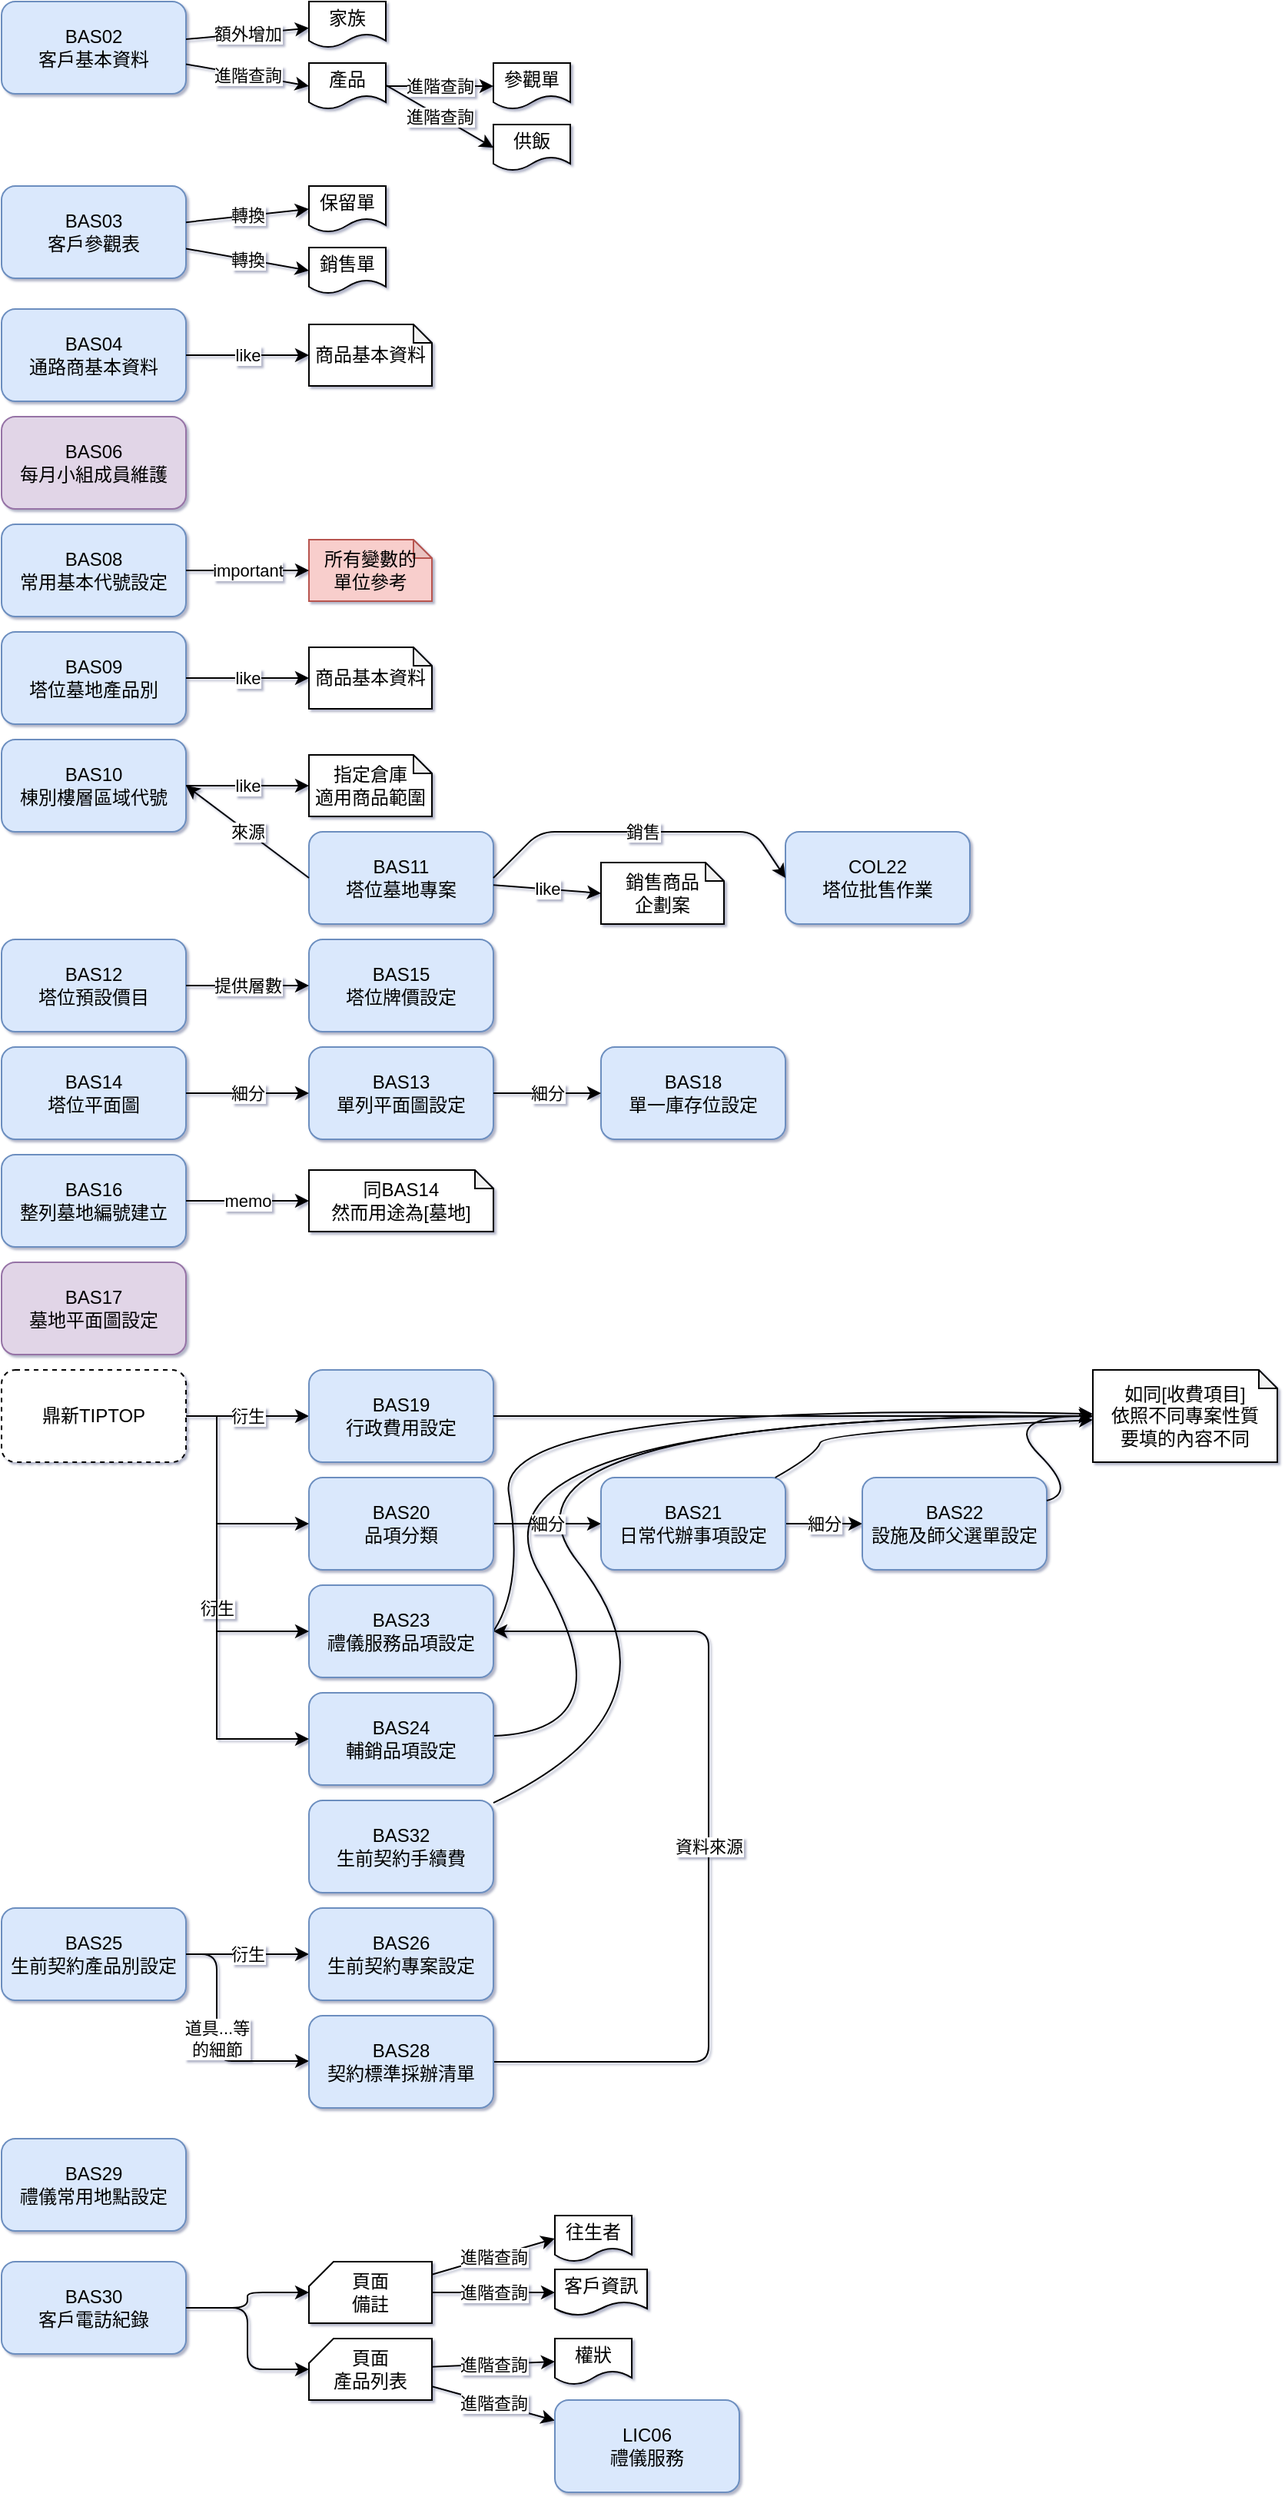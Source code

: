 <mxfile version="12.2.6" type="google" pages="1"><diagram name="全景" id="97916047-d0de-89f5-080d-49f4d83e522f"><mxGraphModel dx="1173" dy="683" grid="1" gridSize="10" guides="1" tooltips="1" connect="1" arrows="1" fold="1" page="1" pageScale="1.5" pageWidth="1169" pageHeight="827" background="#ffffff" math="0" shadow="1"><root><mxCell id="0"/><mxCell id="1" parent="0"/><mxCell id="kaCg5KK0o6Km5izA1NqE-78" value="資料來源" style="edgeStyle=orthogonalEdgeStyle;rounded=1;orthogonalLoop=1;jettySize=auto;html=1;labelBackgroundColor=#ffffff;" parent="1" source="kaCg5KK0o6Km5izA1NqE-73" target="kaCg5KK0o6Km5izA1NqE-48" edge="1"><mxGeometry relative="1" as="geometry"><mxPoint x="410" y="1380" as="targetPoint"/><Array as="points"><mxPoint x="470" y="1380"/><mxPoint x="470" y="1100"/></Array></mxGeometry></mxCell><mxCell id="kaCg5KK0o6Km5izA1NqE-71" value="" style="curved=1;endArrow=classic;html=1;labelBackgroundColor=#ffffff;exitX=1;exitY=0.5;exitDx=0;exitDy=0;" parent="1" source="kaCg5KK0o6Km5izA1NqE-48" target="kaCg5KK0o6Km5izA1NqE-64" edge="1"><mxGeometry width="50" height="50" relative="1" as="geometry"><mxPoint x="410" y="1125" as="sourcePoint"/><mxPoint x="460" y="1075" as="targetPoint"/><Array as="points"><mxPoint x="350" y="1070"/><mxPoint x="330" y="950"/></Array></mxGeometry></mxCell><mxCell id="kaCg5KK0o6Km5izA1NqE-72" value="" style="curved=1;endArrow=classic;html=1;labelBackgroundColor=#ffffff;" parent="1" source="kaCg5KK0o6Km5izA1NqE-49" target="kaCg5KK0o6Km5izA1NqE-64" edge="1"><mxGeometry width="50" height="50" relative="1" as="geometry"><mxPoint x="375" y="1165" as="sourcePoint"/><mxPoint x="425" y="1115" as="targetPoint"/><Array as="points"><mxPoint x="420" y="1165"/><mxPoint x="300" y="960"/></Array></mxGeometry></mxCell><mxCell id="kaCg5KK0o6Km5izA1NqE-67" value="" style="curved=1;endArrow=classic;html=1;labelBackgroundColor=#ffffff;" parent="1" source="kaCg5KK0o6Km5izA1NqE-50" target="kaCg5KK0o6Km5izA1NqE-64" edge="1"><mxGeometry width="50" height="50" relative="1" as="geometry"><mxPoint x="410" y="1150" as="sourcePoint"/><mxPoint x="460" y="1100" as="targetPoint"/><Array as="points"><mxPoint x="460" y="1150"/><mxPoint x="310" y="960"/></Array></mxGeometry></mxCell><mxCell id="dsDzkIOEmAnVt4e4T3IV-55" value="BAS02&lt;br&gt;客戶基本資料" style="rounded=1;whiteSpace=wrap;html=1;fillColor=#dae8fc;strokeColor=#6c8ebf;" parent="1" vertex="1"><mxGeometry x="10" y="40" width="120" height="60" as="geometry"/></mxCell><mxCell id="kaCg5KK0o6Km5izA1NqE-1" value="家族" style="shape=document;whiteSpace=wrap;html=1;boundedLbl=1;" parent="1" vertex="1"><mxGeometry x="210" y="40" width="50" height="30" as="geometry"/></mxCell><mxCell id="kaCg5KK0o6Km5izA1NqE-2" value="產品" style="shape=document;whiteSpace=wrap;html=1;boundedLbl=1;" parent="1" vertex="1"><mxGeometry x="210" y="80" width="50" height="30" as="geometry"/></mxCell><mxCell id="kaCg5KK0o6Km5izA1NqE-3" value="額外增加" style="endArrow=classic;html=1;" parent="1" source="dsDzkIOEmAnVt4e4T3IV-55" target="kaCg5KK0o6Km5izA1NqE-1" edge="1"><mxGeometry width="50" height="50" relative="1" as="geometry"><mxPoint x="120" y="120" as="sourcePoint"/><mxPoint x="170" y="70" as="targetPoint"/></mxGeometry></mxCell><mxCell id="kaCg5KK0o6Km5izA1NqE-4" value="進階查詢" style="endArrow=classic;html=1;entryX=0;entryY=0.5;entryDx=0;entryDy=0;entryPerimeter=0;" parent="1" source="dsDzkIOEmAnVt4e4T3IV-55" target="kaCg5KK0o6Km5izA1NqE-2" edge="1"><mxGeometry width="50" height="50" relative="1" as="geometry"><mxPoint x="140" y="80" as="sourcePoint"/><mxPoint x="180" y="80" as="targetPoint"/></mxGeometry></mxCell><mxCell id="kaCg5KK0o6Km5izA1NqE-5" value="參觀單" style="shape=document;whiteSpace=wrap;html=1;boundedLbl=1;" parent="1" vertex="1"><mxGeometry x="330" y="80" width="50" height="30" as="geometry"/></mxCell><mxCell id="kaCg5KK0o6Km5izA1NqE-6" value="供飯" style="shape=document;whiteSpace=wrap;html=1;boundedLbl=1;" parent="1" vertex="1"><mxGeometry x="330" y="120" width="50" height="30" as="geometry"/></mxCell><mxCell id="kaCg5KK0o6Km5izA1NqE-7" value="進階查詢" style="endArrow=classic;html=1;entryX=0;entryY=0.5;entryDx=0;entryDy=0;entryPerimeter=0;" parent="1" source="kaCg5KK0o6Km5izA1NqE-2" target="kaCg5KK0o6Km5izA1NqE-5" edge="1"><mxGeometry width="50" height="50" relative="1" as="geometry"><mxPoint x="260" y="95" as="sourcePoint"/><mxPoint x="300" y="85.769" as="targetPoint"/></mxGeometry></mxCell><mxCell id="kaCg5KK0o6Km5izA1NqE-8" value="進階查詢" style="endArrow=classic;html=1;entryX=0;entryY=0.5;entryDx=0;entryDy=0;entryPerimeter=0;exitX=1.002;exitY=0.48;exitDx=0;exitDy=0;exitPerimeter=0;" parent="1" source="kaCg5KK0o6Km5izA1NqE-2" target="kaCg5KK0o6Km5izA1NqE-6" edge="1"><mxGeometry width="50" height="50" relative="1" as="geometry"><mxPoint x="270" y="105" as="sourcePoint"/><mxPoint x="300" y="105" as="targetPoint"/></mxGeometry></mxCell><mxCell id="kaCg5KK0o6Km5izA1NqE-9" value="BAS03&lt;br&gt;客戶參觀表" style="rounded=1;whiteSpace=wrap;html=1;fillColor=#dae8fc;strokeColor=#6c8ebf;" parent="1" vertex="1"><mxGeometry x="10" y="160" width="120" height="60" as="geometry"/></mxCell><mxCell id="kaCg5KK0o6Km5izA1NqE-10" value="保留單" style="shape=document;whiteSpace=wrap;html=1;boundedLbl=1;" parent="1" vertex="1"><mxGeometry x="210" y="160" width="50" height="30" as="geometry"/></mxCell><mxCell id="kaCg5KK0o6Km5izA1NqE-11" value="銷售單" style="shape=document;whiteSpace=wrap;html=1;boundedLbl=1;" parent="1" vertex="1"><mxGeometry x="210" y="200" width="50" height="30" as="geometry"/></mxCell><mxCell id="kaCg5KK0o6Km5izA1NqE-12" value="轉換" style="endArrow=classic;entryX=0;entryY=0.5;entryDx=0;entryDy=0;entryPerimeter=0;labelBackgroundColor=#ffffff;html=1;" parent="1" source="kaCg5KK0o6Km5izA1NqE-9" target="kaCg5KK0o6Km5izA1NqE-10" edge="1"><mxGeometry width="50" height="50" relative="1" as="geometry"><mxPoint x="130" y="175" as="sourcePoint"/><mxPoint x="160" y="175" as="targetPoint"/></mxGeometry></mxCell><mxCell id="kaCg5KK0o6Km5izA1NqE-13" value="轉換" style="endArrow=classic;html=1;entryX=0;entryY=0.5;entryDx=0;entryDy=0;entryPerimeter=0;labelBackgroundColor=#ffffff;" parent="1" source="kaCg5KK0o6Km5izA1NqE-9" target="kaCg5KK0o6Km5izA1NqE-11" edge="1"><mxGeometry width="50" height="50" relative="1" as="geometry"><mxPoint x="140" y="200" as="sourcePoint"/><mxPoint x="180" y="185" as="targetPoint"/></mxGeometry></mxCell><mxCell id="kaCg5KK0o6Km5izA1NqE-14" value="BAS04&lt;br&gt;通路商基本資料" style="rounded=1;whiteSpace=wrap;html=1;fillColor=#dae8fc;strokeColor=#6c8ebf;" parent="1" vertex="1"><mxGeometry x="10" y="240" width="120" height="60" as="geometry"/></mxCell><mxCell id="kaCg5KK0o6Km5izA1NqE-15" value="BAS06&lt;br&gt;每月小組成員維護" style="rounded=1;whiteSpace=wrap;html=1;fillColor=#e1d5e7;strokeColor=#9673a6;" parent="1" vertex="1"><mxGeometry x="10" y="310" width="120" height="60" as="geometry"/></mxCell><mxCell id="kaCg5KK0o6Km5izA1NqE-16" value="BAS08&lt;br&gt;常用基本代號設定" style="rounded=1;whiteSpace=wrap;html=1;fillColor=#dae8fc;strokeColor=#6c8ebf;" parent="1" vertex="1"><mxGeometry x="10" y="380" width="120" height="60" as="geometry"/></mxCell><mxCell id="kaCg5KK0o6Km5izA1NqE-18" value="所有變數的&lt;br&gt;單位參考" style="shape=note;whiteSpace=wrap;html=1;backgroundOutline=1;darkOpacity=0.05;size=12;fillColor=#f8cecc;strokeColor=#b85450;" parent="1" vertex="1"><mxGeometry x="210" y="390" width="80" height="40" as="geometry"/></mxCell><mxCell id="kaCg5KK0o6Km5izA1NqE-19" value="important" style="endArrow=classic;html=1;entryX=0;entryY=0.5;entryDx=0;entryDy=0;entryPerimeter=0;" parent="1" source="kaCg5KK0o6Km5izA1NqE-16" target="kaCg5KK0o6Km5izA1NqE-18" edge="1"><mxGeometry width="50" height="50" relative="1" as="geometry"><mxPoint x="130" y="410" as="sourcePoint"/><mxPoint x="170" y="400.769" as="targetPoint"/></mxGeometry></mxCell><mxCell id="kaCg5KK0o6Km5izA1NqE-20" value="BAS09&lt;br&gt;塔位墓地產品別" style="rounded=1;whiteSpace=wrap;html=1;fillColor=#dae8fc;strokeColor=#6c8ebf;" parent="1" vertex="1"><mxGeometry x="10" y="450" width="120" height="60" as="geometry"/></mxCell><mxCell id="kaCg5KK0o6Km5izA1NqE-21" value="商品基本資料" style="shape=note;whiteSpace=wrap;html=1;backgroundOutline=1;darkOpacity=0.05;size=12;" parent="1" vertex="1"><mxGeometry x="210" y="460" width="80" height="40" as="geometry"/></mxCell><mxCell id="kaCg5KK0o6Km5izA1NqE-22" value="like" style="endArrow=classic;html=1;entryX=0;entryY=0.5;entryDx=0;entryDy=0;entryPerimeter=0;" parent="1" source="kaCg5KK0o6Km5izA1NqE-20" target="kaCg5KK0o6Km5izA1NqE-21" edge="1"><mxGeometry width="50" height="50" relative="1" as="geometry"><mxPoint x="130" y="474" as="sourcePoint"/><mxPoint x="170" y="470.769" as="targetPoint"/></mxGeometry></mxCell><mxCell id="kaCg5KK0o6Km5izA1NqE-23" value="BAS10&lt;br&gt;棟別樓層區域代號" style="rounded=1;whiteSpace=wrap;html=1;fillColor=#dae8fc;strokeColor=#6c8ebf;" parent="1" vertex="1"><mxGeometry x="10" y="520" width="120" height="60" as="geometry"/></mxCell><mxCell id="kaCg5KK0o6Km5izA1NqE-24" value="指定倉庫&lt;br&gt;適用商品範圍" style="shape=note;whiteSpace=wrap;html=1;backgroundOutline=1;darkOpacity=0.05;size=12;" parent="1" vertex="1"><mxGeometry x="210" y="530" width="80" height="40" as="geometry"/></mxCell><mxCell id="kaCg5KK0o6Km5izA1NqE-25" value="like" style="endArrow=classic;html=1;entryX=0;entryY=0.5;entryDx=0;entryDy=0;entryPerimeter=0;" parent="1" source="kaCg5KK0o6Km5izA1NqE-23" target="kaCg5KK0o6Km5izA1NqE-24" edge="1"><mxGeometry width="50" height="50" relative="1" as="geometry"><mxPoint x="130" y="544" as="sourcePoint"/><mxPoint x="170" y="540.769" as="targetPoint"/></mxGeometry></mxCell><mxCell id="kaCg5KK0o6Km5izA1NqE-26" value="BAS11&lt;br&gt;塔位墓地專案" style="rounded=1;whiteSpace=wrap;html=1;fillColor=#dae8fc;strokeColor=#6c8ebf;" parent="1" vertex="1"><mxGeometry x="210" y="580" width="120" height="60" as="geometry"/></mxCell><mxCell id="kaCg5KK0o6Km5izA1NqE-27" value="銷售商品&lt;br&gt;企劃案" style="shape=note;whiteSpace=wrap;html=1;backgroundOutline=1;darkOpacity=0.05;size=12;" parent="1" vertex="1"><mxGeometry x="400" y="600" width="80" height="40" as="geometry"/></mxCell><mxCell id="kaCg5KK0o6Km5izA1NqE-28" value="like" style="endArrow=classic;html=1;entryX=0;entryY=0.5;entryDx=0;entryDy=0;entryPerimeter=0;" parent="1" source="kaCg5KK0o6Km5izA1NqE-26" target="kaCg5KK0o6Km5izA1NqE-27" edge="1"><mxGeometry width="50" height="50" relative="1" as="geometry"><mxPoint x="330" y="604" as="sourcePoint"/><mxPoint x="370" y="600.769" as="targetPoint"/></mxGeometry></mxCell><mxCell id="kaCg5KK0o6Km5izA1NqE-30" value="來源" style="endArrow=classic;html=1;entryX=1;entryY=0.5;entryDx=0;entryDy=0;exitX=0;exitY=0.5;exitDx=0;exitDy=0;" parent="1" source="kaCg5KK0o6Km5izA1NqE-26" target="kaCg5KK0o6Km5izA1NqE-23" edge="1"><mxGeometry width="50" height="50" relative="1" as="geometry"><mxPoint x="450" y="624" as="sourcePoint"/><mxPoint x="520" y="655" as="targetPoint"/></mxGeometry></mxCell><mxCell id="kaCg5KK0o6Km5izA1NqE-31" value="BAS12&lt;br&gt;塔位預設價目" style="rounded=1;whiteSpace=wrap;html=1;fillColor=#dae8fc;strokeColor=#6c8ebf;" parent="1" vertex="1"><mxGeometry x="10" y="650" width="120" height="60" as="geometry"/></mxCell><mxCell id="kaCg5KK0o6Km5izA1NqE-32" value="BAS15&lt;br&gt;塔位牌價設定" style="rounded=1;whiteSpace=wrap;html=1;fillColor=#dae8fc;strokeColor=#6c8ebf;" parent="1" vertex="1"><mxGeometry x="210" y="650" width="120" height="60" as="geometry"/></mxCell><mxCell id="kaCg5KK0o6Km5izA1NqE-33" value="提供層數" style="endArrow=classic;html=1;entryX=0;entryY=0.5;entryDx=0;entryDy=0;exitX=1;exitY=0.5;exitDx=0;exitDy=0;" parent="1" source="kaCg5KK0o6Km5izA1NqE-31" target="kaCg5KK0o6Km5izA1NqE-32" edge="1"><mxGeometry width="50" height="50" relative="1" as="geometry"><mxPoint x="140" y="660" as="sourcePoint"/><mxPoint x="180" y="695" as="targetPoint"/></mxGeometry></mxCell><mxCell id="kaCg5KK0o6Km5izA1NqE-34" value="BAS14&lt;br&gt;塔位平面圖" style="rounded=1;whiteSpace=wrap;html=1;fillColor=#dae8fc;strokeColor=#6c8ebf;" parent="1" vertex="1"><mxGeometry x="10" y="720" width="120" height="60" as="geometry"/></mxCell><mxCell id="kaCg5KK0o6Km5izA1NqE-35" value="BAS13&lt;br&gt;單列平面圖設定" style="rounded=1;whiteSpace=wrap;html=1;fillColor=#dae8fc;strokeColor=#6c8ebf;" parent="1" vertex="1"><mxGeometry x="210" y="720" width="120" height="60" as="geometry"/></mxCell><mxCell id="kaCg5KK0o6Km5izA1NqE-36" value="BAS18&lt;br&gt;單一庫存位設定" style="rounded=1;whiteSpace=wrap;html=1;fillColor=#dae8fc;strokeColor=#6c8ebf;" parent="1" vertex="1"><mxGeometry x="400" y="720" width="120" height="60" as="geometry"/></mxCell><mxCell id="kaCg5KK0o6Km5izA1NqE-37" value="細分" style="endArrow=classic;html=1;exitX=1;exitY=0.5;exitDx=0;exitDy=0;" parent="1" source="kaCg5KK0o6Km5izA1NqE-34" target="kaCg5KK0o6Km5izA1NqE-35" edge="1"><mxGeometry width="50" height="50" relative="1" as="geometry"><mxPoint x="130" y="749" as="sourcePoint"/><mxPoint x="210" y="749" as="targetPoint"/></mxGeometry></mxCell><mxCell id="kaCg5KK0o6Km5izA1NqE-38" value="細分" style="endArrow=classic;html=1;exitX=1;exitY=0.5;exitDx=0;exitDy=0;" parent="1" source="kaCg5KK0o6Km5izA1NqE-35" target="kaCg5KK0o6Km5izA1NqE-36" edge="1"><mxGeometry width="50" height="50" relative="1" as="geometry"><mxPoint x="330" y="750" as="sourcePoint"/><mxPoint x="400" y="750" as="targetPoint"/></mxGeometry></mxCell><mxCell id="kaCg5KK0o6Km5izA1NqE-39" value="BAS16&lt;br&gt;整列墓地編號建立" style="rounded=1;whiteSpace=wrap;html=1;fillColor=#dae8fc;strokeColor=#6c8ebf;" parent="1" vertex="1"><mxGeometry x="10" y="790" width="120" height="60" as="geometry"/></mxCell><mxCell id="kaCg5KK0o6Km5izA1NqE-41" value="同BAS14&lt;br&gt;然而用途為[墓地]" style="shape=note;whiteSpace=wrap;html=1;backgroundOutline=1;darkOpacity=0.05;size=12;" parent="1" vertex="1"><mxGeometry x="210" y="800" width="120" height="40" as="geometry"/></mxCell><mxCell id="kaCg5KK0o6Km5izA1NqE-42" value="memo" style="endArrow=classic;html=1;entryX=0;entryY=0.5;entryDx=0;entryDy=0;entryPerimeter=0;" parent="1" source="kaCg5KK0o6Km5izA1NqE-39" target="kaCg5KK0o6Km5izA1NqE-41" edge="1"><mxGeometry width="50" height="50" relative="1" as="geometry"><mxPoint x="130" y="815.714" as="sourcePoint"/><mxPoint x="170" y="810.769" as="targetPoint"/></mxGeometry></mxCell><mxCell id="kaCg5KK0o6Km5izA1NqE-43" value="BAS17&lt;br&gt;墓地平面圖設定" style="rounded=1;whiteSpace=wrap;html=1;fillColor=#e1d5e7;strokeColor=#9673a6;" parent="1" vertex="1"><mxGeometry x="10" y="860" width="120" height="60" as="geometry"/></mxCell><mxCell id="kaCg5KK0o6Km5izA1NqE-44" value="商品基本資料" style="shape=note;whiteSpace=wrap;html=1;backgroundOutline=1;darkOpacity=0.05;size=12;" parent="1" vertex="1"><mxGeometry x="210" y="250" width="80" height="40" as="geometry"/></mxCell><mxCell id="kaCg5KK0o6Km5izA1NqE-45" value="like" style="endArrow=classic;html=1;entryX=0;entryY=0.5;entryDx=0;entryDy=0;entryPerimeter=0;" parent="1" source="kaCg5KK0o6Km5izA1NqE-14" target="kaCg5KK0o6Km5izA1NqE-44" edge="1"><mxGeometry width="50" height="50" relative="1" as="geometry"><mxPoint x="130" y="270" as="sourcePoint"/><mxPoint x="170" y="260.769" as="targetPoint"/></mxGeometry></mxCell><mxCell id="kaCg5KK0o6Km5izA1NqE-54" value="衍生" style="edgeStyle=orthogonalEdgeStyle;rounded=0;orthogonalLoop=1;jettySize=auto;html=1;labelBackgroundColor=#ffffff;entryX=0;entryY=0.5;entryDx=0;entryDy=0;" parent="1" source="kaCg5KK0o6Km5izA1NqE-53" target="kaCg5KK0o6Km5izA1NqE-46" edge="1"><mxGeometry relative="1" as="geometry"><mxPoint x="190" y="960" as="sourcePoint"/></mxGeometry></mxCell><mxCell id="kaCg5KK0o6Km5izA1NqE-46" value="BAS19&lt;br&gt;行政費用設定" style="rounded=1;whiteSpace=wrap;html=1;fillColor=#dae8fc;strokeColor=#6c8ebf;" parent="1" vertex="1"><mxGeometry x="210" y="930" width="120" height="60" as="geometry"/></mxCell><mxCell id="kaCg5KK0o6Km5izA1NqE-53" value="鼎新TIPTOP" style="rounded=1;whiteSpace=wrap;html=1;dashed=1;" parent="1" vertex="1"><mxGeometry x="10" y="930" width="120" height="60" as="geometry"/></mxCell><mxCell id="kaCg5KK0o6Km5izA1NqE-52" value="細分" style="edgeStyle=orthogonalEdgeStyle;rounded=0;orthogonalLoop=1;jettySize=auto;html=1;labelBackgroundColor=#ffffff;" parent="1" source="kaCg5KK0o6Km5izA1NqE-47" target="kaCg5KK0o6Km5izA1NqE-51" edge="1"><mxGeometry relative="1" as="geometry"/></mxCell><mxCell id="kaCg5KK0o6Km5izA1NqE-47" value="BAS20&lt;br&gt;品項分類" style="rounded=1;whiteSpace=wrap;html=1;fillColor=#dae8fc;strokeColor=#6c8ebf;" parent="1" vertex="1"><mxGeometry x="210" y="1000" width="120" height="60" as="geometry"/></mxCell><mxCell id="kaCg5KK0o6Km5izA1NqE-48" value="BAS23&lt;br&gt;禮儀服務品項設定" style="rounded=1;whiteSpace=wrap;html=1;fillColor=#dae8fc;strokeColor=#6c8ebf;" parent="1" vertex="1"><mxGeometry x="210" y="1070" width="120" height="60" as="geometry"/></mxCell><mxCell id="kaCg5KK0o6Km5izA1NqE-49" value="BAS24&lt;br&gt;輔銷品項設定" style="rounded=1;whiteSpace=wrap;html=1;fillColor=#dae8fc;strokeColor=#6c8ebf;" parent="1" vertex="1"><mxGeometry x="210" y="1140" width="120" height="60" as="geometry"/></mxCell><mxCell id="kaCg5KK0o6Km5izA1NqE-50" value="BAS32&lt;br&gt;生前契約手續費" style="rounded=1;whiteSpace=wrap;html=1;fillColor=#dae8fc;strokeColor=#6c8ebf;" parent="1" vertex="1"><mxGeometry x="210" y="1210" width="120" height="60" as="geometry"/></mxCell><mxCell id="kaCg5KK0o6Km5izA1NqE-59" value="細分" style="edgeStyle=orthogonalEdgeStyle;rounded=0;orthogonalLoop=1;jettySize=auto;html=1;labelBackgroundColor=#ffffff;" parent="1" source="kaCg5KK0o6Km5izA1NqE-51" target="kaCg5KK0o6Km5izA1NqE-58" edge="1"><mxGeometry relative="1" as="geometry"/></mxCell><mxCell id="kaCg5KK0o6Km5izA1NqE-51" value="BAS21&lt;br&gt;日常代辦事項設定" style="rounded=1;whiteSpace=wrap;html=1;fillColor=#dae8fc;strokeColor=#6c8ebf;" parent="1" vertex="1"><mxGeometry x="400" y="1000" width="120" height="60" as="geometry"/></mxCell><mxCell id="kaCg5KK0o6Km5izA1NqE-58" value="BAS22&lt;br&gt;設施及師父選單設定" style="rounded=1;whiteSpace=wrap;html=1;fillColor=#dae8fc;strokeColor=#6c8ebf;" parent="1" vertex="1"><mxGeometry x="570" y="1000" width="120" height="60" as="geometry"/></mxCell><mxCell id="kaCg5KK0o6Km5izA1NqE-55" value="衍生" style="edgeStyle=orthogonalEdgeStyle;rounded=0;orthogonalLoop=1;jettySize=auto;html=1;labelBackgroundColor=#ffffff;exitX=1;exitY=0.5;exitDx=0;exitDy=0;" parent="1" source="kaCg5KK0o6Km5izA1NqE-53" target="kaCg5KK0o6Km5izA1NqE-49" edge="1"><mxGeometry relative="1" as="geometry"><mxPoint x="140" y="970" as="sourcePoint"/><mxPoint x="220" y="970" as="targetPoint"/><Array as="points"><mxPoint x="150" y="960"/><mxPoint x="150" y="1170"/></Array></mxGeometry></mxCell><mxCell id="kaCg5KK0o6Km5izA1NqE-56" value="" style="edgeStyle=orthogonalEdgeStyle;rounded=0;orthogonalLoop=1;jettySize=auto;html=1;labelBackgroundColor=#ffffff;" parent="1" source="kaCg5KK0o6Km5izA1NqE-53" target="kaCg5KK0o6Km5izA1NqE-48" edge="1"><mxGeometry relative="1" as="geometry"><mxPoint x="140" y="970" as="sourcePoint"/><mxPoint x="220" y="1180" as="targetPoint"/><Array as="points"><mxPoint x="150" y="960"/><mxPoint x="150" y="1100"/></Array></mxGeometry></mxCell><mxCell id="kaCg5KK0o6Km5izA1NqE-57" value="" style="edgeStyle=orthogonalEdgeStyle;rounded=0;orthogonalLoop=1;jettySize=auto;html=1;labelBackgroundColor=#ffffff;" parent="1" source="kaCg5KK0o6Km5izA1NqE-53" target="kaCg5KK0o6Km5izA1NqE-47" edge="1"><mxGeometry relative="1" as="geometry"><mxPoint x="140" y="970" as="sourcePoint"/><mxPoint x="220" y="1110" as="targetPoint"/><Array as="points"><mxPoint x="150" y="960"/><mxPoint x="150" y="1030"/></Array></mxGeometry></mxCell><mxCell id="kaCg5KK0o6Km5izA1NqE-63" value="衍生" style="edgeStyle=orthogonalEdgeStyle;rounded=0;orthogonalLoop=1;jettySize=auto;html=1;labelBackgroundColor=#ffffff;" parent="1" source="kaCg5KK0o6Km5izA1NqE-60" target="kaCg5KK0o6Km5izA1NqE-62" edge="1"><mxGeometry relative="1" as="geometry"/></mxCell><mxCell id="kaCg5KK0o6Km5izA1NqE-60" value="BAS25&lt;br&gt;生前契約產品別設定" style="rounded=1;whiteSpace=wrap;html=1;fillColor=#dae8fc;strokeColor=#6c8ebf;" parent="1" vertex="1"><mxGeometry x="10" y="1280" width="120" height="60" as="geometry"/></mxCell><mxCell id="kaCg5KK0o6Km5izA1NqE-62" value="BAS26&lt;br&gt;生前契約專案設定" style="rounded=1;whiteSpace=wrap;html=1;fillColor=#dae8fc;strokeColor=#6c8ebf;" parent="1" vertex="1"><mxGeometry x="210" y="1280" width="120" height="60" as="geometry"/></mxCell><mxCell id="kaCg5KK0o6Km5izA1NqE-64" value="如同[收費項目]&lt;br&gt;依照不同專案性質&lt;br&gt;要填的內容不同" style="shape=note;whiteSpace=wrap;html=1;backgroundOutline=1;darkOpacity=0.05;size=12;" parent="1" vertex="1"><mxGeometry x="720" y="930" width="120" height="60" as="geometry"/></mxCell><mxCell id="kaCg5KK0o6Km5izA1NqE-65" value="" style="endArrow=classic;html=1;entryX=0;entryY=0.5;entryDx=0;entryDy=0;entryPerimeter=0;" parent="1" source="kaCg5KK0o6Km5izA1NqE-46" target="kaCg5KK0o6Km5izA1NqE-64" edge="1"><mxGeometry width="50" height="50" relative="1" as="geometry"><mxPoint x="320" y="950" as="sourcePoint"/><mxPoint x="360" y="940.769" as="targetPoint"/></mxGeometry></mxCell><mxCell id="kaCg5KK0o6Km5izA1NqE-66" value="" style="curved=1;endArrow=classic;html=1;labelBackgroundColor=#ffffff;" parent="1" source="kaCg5KK0o6Km5izA1NqE-51" target="kaCg5KK0o6Km5izA1NqE-64" edge="1"><mxGeometry width="50" height="50" relative="1" as="geometry"><mxPoint x="495" y="985" as="sourcePoint"/><mxPoint x="545" y="935" as="targetPoint"/><Array as="points"><mxPoint x="540" y="985"/><mxPoint x="545" y="970"/></Array></mxGeometry></mxCell><mxCell id="kaCg5KK0o6Km5izA1NqE-69" value="" style="curved=1;endArrow=classic;html=1;labelBackgroundColor=#ffffff;" parent="1" source="kaCg5KK0o6Km5izA1NqE-58" target="kaCg5KK0o6Km5izA1NqE-64" edge="1"><mxGeometry width="50" height="50" relative="1" as="geometry"><mxPoint x="660" y="1010" as="sourcePoint"/><mxPoint x="710" y="960" as="targetPoint"/><Array as="points"><mxPoint x="710" y="1010"/><mxPoint x="660" y="960"/></Array></mxGeometry></mxCell><mxCell id="kaCg5KK0o6Km5izA1NqE-75" value="道具...等&lt;br&gt;的細節" style="edgeStyle=orthogonalEdgeStyle;rounded=1;orthogonalLoop=1;jettySize=auto;html=1;labelBackgroundColor=#ffffff;" parent="1" source="kaCg5KK0o6Km5izA1NqE-60" edge="1"><mxGeometry relative="1" as="geometry"><mxPoint x="130" y="1379.5" as="sourcePoint"/><mxPoint x="210" y="1379.5" as="targetPoint"/><Array as="points"><mxPoint x="150" y="1310"/><mxPoint x="150" y="1380"/></Array></mxGeometry></mxCell><mxCell id="kaCg5KK0o6Km5izA1NqE-73" value="BAS28&lt;br&gt;契約標準採辦清單" style="rounded=1;whiteSpace=wrap;html=1;fillColor=#dae8fc;strokeColor=#6c8ebf;" parent="1" vertex="1"><mxGeometry x="210" y="1350" width="120" height="60" as="geometry"/></mxCell><mxCell id="kaCg5KK0o6Km5izA1NqE-76" value="BAS29&lt;br&gt;禮儀常用地點設定" style="rounded=1;whiteSpace=wrap;html=1;fillColor=#dae8fc;strokeColor=#6c8ebf;" parent="1" vertex="1"><mxGeometry x="10" y="1430" width="120" height="60" as="geometry"/></mxCell><mxCell id="kaCg5KK0o6Km5izA1NqE-83" value="" style="edgeStyle=orthogonalEdgeStyle;rounded=1;orthogonalLoop=1;jettySize=auto;html=1;labelBackgroundColor=#ffffff;" parent="1" source="kaCg5KK0o6Km5izA1NqE-79" target="kaCg5KK0o6Km5izA1NqE-82" edge="1"><mxGeometry relative="1" as="geometry"/></mxCell><mxCell id="kaCg5KK0o6Km5izA1NqE-79" value="BAS30&lt;br&gt;客戶電訪紀錄" style="rounded=1;whiteSpace=wrap;html=1;fillColor=#dae8fc;strokeColor=#6c8ebf;" parent="1" vertex="1"><mxGeometry x="10" y="1510" width="120" height="60" as="geometry"/></mxCell><mxCell id="kaCg5KK0o6Km5izA1NqE-82" value="頁面&lt;br&gt;備註" style="shape=card;whiteSpace=wrap;html=1;size=16;" parent="1" vertex="1"><mxGeometry x="210" y="1510" width="80" height="40" as="geometry"/></mxCell><mxCell id="kaCg5KK0o6Km5izA1NqE-84" value="頁面&lt;br&gt;產品列表" style="shape=card;whiteSpace=wrap;html=1;size=16;" parent="1" vertex="1"><mxGeometry x="210" y="1560" width="80" height="40" as="geometry"/></mxCell><mxCell id="kaCg5KK0o6Km5izA1NqE-87" value="" style="edgeStyle=orthogonalEdgeStyle;rounded=1;orthogonalLoop=1;jettySize=auto;html=1;labelBackgroundColor=#ffffff;" parent="1" source="kaCg5KK0o6Km5izA1NqE-79" target="kaCg5KK0o6Km5izA1NqE-84" edge="1"><mxGeometry relative="1" as="geometry"><mxPoint x="140" y="1550" as="sourcePoint"/><mxPoint x="220" y="1540" as="targetPoint"/></mxGeometry></mxCell><mxCell id="kaCg5KK0o6Km5izA1NqE-88" value="往生者" style="shape=document;whiteSpace=wrap;html=1;boundedLbl=1;" parent="1" vertex="1"><mxGeometry x="370" y="1480" width="50" height="30" as="geometry"/></mxCell><mxCell id="kaCg5KK0o6Km5izA1NqE-89" value="進階查詢" style="endArrow=classic;html=1;entryX=0;entryY=0.5;entryDx=0;entryDy=0;entryPerimeter=0;" parent="1" source="kaCg5KK0o6Km5izA1NqE-82" target="kaCg5KK0o6Km5izA1NqE-88" edge="1"><mxGeometry width="50" height="50" relative="1" as="geometry"><mxPoint x="290" y="1530.714" as="sourcePoint"/><mxPoint x="340" y="1530" as="targetPoint"/></mxGeometry></mxCell><mxCell id="kaCg5KK0o6Km5izA1NqE-90" value="客戶資訊" style="shape=document;whiteSpace=wrap;html=1;boundedLbl=1;" parent="1" vertex="1"><mxGeometry x="370" y="1515" width="60" height="30" as="geometry"/></mxCell><mxCell id="kaCg5KK0o6Km5izA1NqE-91" value="進階查詢" style="endArrow=classic;html=1;entryX=0;entryY=0.5;entryDx=0;entryDy=0;entryPerimeter=0;" parent="1" source="kaCg5KK0o6Km5izA1NqE-82" target="kaCg5KK0o6Km5izA1NqE-90" edge="1"><mxGeometry width="50" height="50" relative="1" as="geometry"><mxPoint x="290" y="1563.333" as="sourcePoint"/><mxPoint x="340" y="1565" as="targetPoint"/></mxGeometry></mxCell><mxCell id="kaCg5KK0o6Km5izA1NqE-92" value="權狀" style="shape=document;whiteSpace=wrap;html=1;boundedLbl=1;" parent="1" vertex="1"><mxGeometry x="370" y="1560" width="50" height="30" as="geometry"/></mxCell><mxCell id="kaCg5KK0o6Km5izA1NqE-93" value="進階查詢" style="endArrow=classic;html=1;entryX=0;entryY=0.5;entryDx=0;entryDy=0;entryPerimeter=0;" parent="1" source="kaCg5KK0o6Km5izA1NqE-84" target="kaCg5KK0o6Km5izA1NqE-92" edge="1"><mxGeometry width="50" height="50" relative="1" as="geometry"><mxPoint x="290" y="1598.333" as="sourcePoint"/><mxPoint x="340" y="1610" as="targetPoint"/></mxGeometry></mxCell><mxCell id="kaCg5KK0o6Km5izA1NqE-95" value="進階查詢" style="endArrow=classic;html=1;" parent="1" source="kaCg5KK0o6Km5izA1NqE-84" target="kaCg5KK0o6Km5izA1NqE-96" edge="1"><mxGeometry width="50" height="50" relative="1" as="geometry"><mxPoint x="290" y="1610" as="sourcePoint"/><mxPoint x="370" y="1610" as="targetPoint"/></mxGeometry></mxCell><mxCell id="kaCg5KK0o6Km5izA1NqE-96" value="LIC06&lt;br&gt;禮儀服務" style="rounded=1;whiteSpace=wrap;html=1;fillColor=#dae8fc;strokeColor=#6c8ebf;" parent="1" vertex="1"><mxGeometry x="370" y="1600" width="120" height="60" as="geometry"/></mxCell><mxCell id="kaCg5KK0o6Km5izA1NqE-97" value="COL22&lt;br&gt;塔位批售作業" style="rounded=1;whiteSpace=wrap;html=1;fillColor=#dae8fc;strokeColor=#6c8ebf;" parent="1" vertex="1"><mxGeometry x="520" y="580" width="120" height="60" as="geometry"/></mxCell><mxCell id="kaCg5KK0o6Km5izA1NqE-100" value="銷售" style="endArrow=classic;html=1;entryX=0;entryY=0.5;entryDx=0;entryDy=0;exitX=1;exitY=0.5;exitDx=0;exitDy=0;" parent="1" source="kaCg5KK0o6Km5izA1NqE-26" target="kaCg5KK0o6Km5izA1NqE-97" edge="1"><mxGeometry width="50" height="50" relative="1" as="geometry"><mxPoint x="340" y="620" as="sourcePoint"/><mxPoint x="410" y="620" as="targetPoint"/><Array as="points"><mxPoint x="360" y="580"/><mxPoint x="500" y="580"/></Array></mxGeometry></mxCell></root></mxGraphModel></diagram></mxfile>